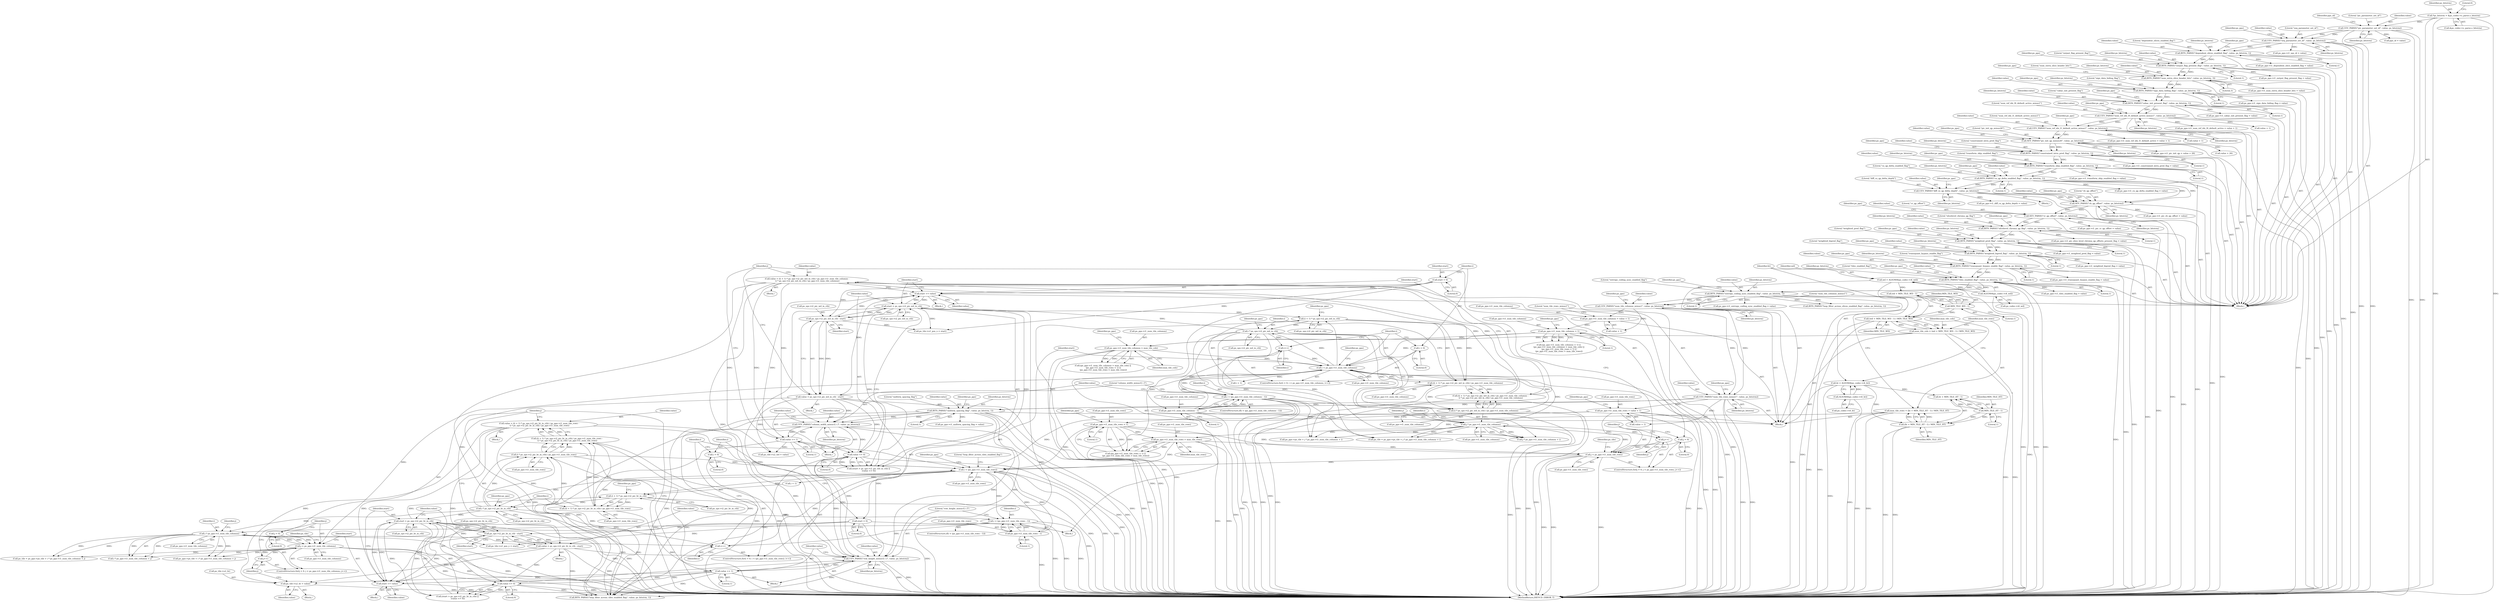 digraph "0_Android_25c0ffbe6a181b4a373c3c9b421ea449d457e6ed@pointer" {
"1000800" [label="(Call,ps_tile->u2_ht = value)"];
"1000747" [label="(Call,value = ((i + 1) * ps_sps->i2_pic_ht_in_ctb) / ps_pps->i1_num_tile_rows -\n (i * ps_sps->i2_pic_ht_in_ctb) / ps_pps->i1_num_tile_rows)"];
"1000749" [label="(Call,((i + 1) * ps_sps->i2_pic_ht_in_ctb) / ps_pps->i1_num_tile_rows -\n (i * ps_sps->i2_pic_ht_in_ctb) / ps_pps->i1_num_tile_rows)"];
"1000750" [label="(Call,((i + 1) * ps_sps->i2_pic_ht_in_ctb) / ps_pps->i1_num_tile_rows)"];
"1000751" [label="(Call,(i + 1) * ps_sps->i2_pic_ht_in_ctb)"];
"1000705" [label="(Call,i < (ps_pps->i1_num_tile_rows))"];
"1000710" [label="(Call,i++)"];
"1000789" [label="(Call,i * ps_pps->i1_num_tile_columns)"];
"1000762" [label="(Call,i * ps_sps->i2_pic_ht_in_ctb)"];
"1000721" [label="(Call,i < (ps_pps->i1_num_tile_rows - 1))"];
"1000723" [label="(Call,ps_pps->i1_num_tile_rows - 1)"];
"1000774" [label="(Call,j < ps_pps->i1_num_tile_columns)"];
"1000779" [label="(Call,j++)"];
"1000771" [label="(Call,j = 0)"];
"1000583" [label="(Call,i < ps_pps->i1_num_tile_columns)"];
"1000588" [label="(Call,i++)"];
"1000640" [label="(Call,i * ps_sps->i2_pic_wd_in_ctb)"];
"1000629" [label="(Call,(i + 1) * ps_sps->i2_pic_wd_in_ctb)"];
"1000688" [label="(Call,start > ps_sps->i2_pic_wd_in_ctb)"];
"1000683" [label="(Call,start += value)"];
"1000625" [label="(Call,value = ((i + 1) * ps_sps->i2_pic_wd_in_ctb) / ps_pps->i1_num_tile_columns -\n (i * ps_sps->i2_pic_wd_in_ctb) / ps_pps->i1_num_tile_columns)"];
"1000627" [label="(Call,((i + 1) * ps_sps->i2_pic_wd_in_ctb) / ps_pps->i1_num_tile_columns -\n (i * ps_sps->i2_pic_wd_in_ctb) / ps_pps->i1_num_tile_columns)"];
"1000628" [label="(Call,((i + 1) * ps_sps->i2_pic_wd_in_ctb) / ps_pps->i1_num_tile_columns)"];
"1000639" [label="(Call,(i * ps_sps->i2_pic_wd_in_ctb) / ps_pps->i1_num_tile_columns)"];
"1000616" [label="(Call,value = ps_sps->i2_pic_wd_in_ctb - start)"];
"1000618" [label="(Call,ps_sps->i2_pic_wd_in_ctb - start)"];
"1000576" [label="(Call,start = 0)"];
"1000611" [label="(Call,value += 1)"];
"1000607" [label="(Call,UEV_PARSE(\"column_width_minus1[ i ]\", value, ps_bitstrm))"];
"1000693" [label="(Call,value <= 0)"];
"1000562" [label="(Call,BITS_PARSE(\"uniform_spacing_flag\", value, ps_bitstrm, 1))"];
"1000525" [label="(Call,UEV_PARSE(\"num_tile_rows_minus1\", value, ps_bitstrm))"];
"1000514" [label="(Call,UEV_PARSE(\"num_tile_columns_minus1\", value, ps_bitstrm))"];
"1000460" [label="(Call,BITS_PARSE(\"entropy_coding_sync_enabled_flag\", value, ps_bitstrm, 1))"];
"1000425" [label="(Call,BITS_PARSE(\"tiles_enabled_flag\", value, ps_bitstrm, 1))"];
"1000415" [label="(Call,BITS_PARSE(\"transquant_bypass_enable_flag\", value, ps_bitstrm, 1))"];
"1000405" [label="(Call,BITS_PARSE(\"weighted_bipred_flag\", value, ps_bitstrm, 1))"];
"1000395" [label="(Call,BITS_PARSE(\"weighted_pred_flag\", value, ps_bitstrm, 1))"];
"1000385" [label="(Call,BITS_PARSE(\"slicelevel_chroma_qp_flag\", value, ps_bitstrm, 1))"];
"1000376" [label="(Call,SEV_PARSE(\"cr_qp_offset\", value, ps_bitstrm))"];
"1000367" [label="(Call,SEV_PARSE(\"cb_qp_offset\", value, ps_bitstrm))"];
"1000325" [label="(Call,BITS_PARSE(\"cu_qp_delta_enabled_flag\", value, ps_bitstrm, 1))"];
"1000315" [label="(Call,BITS_PARSE(\"transform_skip_enabled_flag\", value, ps_bitstrm, 1))"];
"1000305" [label="(Call,BITS_PARSE(\"constrained_intra_pred_flag\", value, ps_bitstrm, 1))"];
"1000294" [label="(Call,SEV_PARSE(\"pic_init_qp_minus26\", value, ps_bitstrm))"];
"1000283" [label="(Call,UEV_PARSE(\"num_ref_idx_l1_default_active_minus1\", value, ps_bitstrm))"];
"1000272" [label="(Call,UEV_PARSE(\"num_ref_idx_l0_default_active_minus1\", value, ps_bitstrm))"];
"1000262" [label="(Call,BITS_PARSE(\"cabac_init_present_flag\", value, ps_bitstrm, 1))"];
"1000252" [label="(Call,BITS_PARSE(\"sign_data_hiding_flag\", value, ps_bitstrm, 1))"];
"1000242" [label="(Call,BITS_PARSE(\"num_extra_slice_header_bits\", value, ps_bitstrm, 3))"];
"1000232" [label="(Call,BITS_PARSE(\"output_flag_present_flag\", value, ps_bitstrm, 1))"];
"1000222" [label="(Call,BITS_PARSE(\"dependent_slices_enabled_flag\", value, ps_bitstrm, 1))"];
"1000181" [label="(Call,UEV_PARSE(\"seq_parameter_set_id\", value, ps_bitstrm))"];
"1000139" [label="(Call,UEV_PARSE(\"pic_parameter_set_id\", value, ps_bitstrm))"];
"1000123" [label="(Call,*ps_bitstrm = &ps_codec->s_parse.s_bitstrm)"];
"1000340" [label="(Call,UEV_PARSE(\"diff_cu_qp_delta_depth\", value, ps_bitstrm))"];
"1000599" [label="(Call,i < (ps_pps->i1_num_tile_columns - 1))"];
"1000601" [label="(Call,ps_pps->i1_num_tile_columns - 1)"];
"1000580" [label="(Call,i = 0)"];
"1000544" [label="(Call,ps_pps->i1_num_tile_columns > max_tile_cols)"];
"1000538" [label="(Call,ps_pps->i1_num_tile_columns < 1)"];
"1000518" [label="(Call,ps_pps->i1_num_tile_columns = value + 1)"];
"1000495" [label="(Call,max_tile_cols = (wd + MIN_TILE_WD - 1) / MIN_TILE_WD)"];
"1000497" [label="(Call,(wd + MIN_TILE_WD - 1) / MIN_TILE_WD)"];
"1000481" [label="(Call,wd = ALIGN64(ps_codec->i4_wd))"];
"1000483" [label="(Call,ALIGN64(ps_codec->i4_wd))"];
"1000500" [label="(Call,MIN_TILE_WD - 1)"];
"1000667" [label="(Call,j * ps_pps->i1_num_tile_columns)"];
"1000652" [label="(Call,j < ps_pps->i1_num_tile_rows)"];
"1000649" [label="(Call,j = 0)"];
"1000657" [label="(Call,j++)"];
"1000555" [label="(Call,ps_pps->i1_num_tile_rows > max_tile_rows)"];
"1000550" [label="(Call,ps_pps->i1_num_tile_rows < 1)"];
"1000529" [label="(Call,ps_pps->i1_num_tile_rows = value + 1)"];
"1000505" [label="(Call,max_tile_rows = (ht + MIN_TILE_HT - 1) / MIN_TILE_HT)"];
"1000507" [label="(Call,(ht + MIN_TILE_HT - 1) / MIN_TILE_HT)"];
"1000488" [label="(Call,ht = ALIGN64(ps_codec->i4_ht))"];
"1000490" [label="(Call,ALIGN64(ps_codec->i4_ht))"];
"1000510" [label="(Call,MIN_TILE_HT - 1)"];
"1000702" [label="(Call,i = 0)"];
"1000761" [label="(Call,(i * ps_sps->i2_pic_ht_in_ctb) / ps_pps->i1_num_tile_rows)"];
"1000810" [label="(Call,start > ps_sps->i2_pic_ht_in_ctb)"];
"1000805" [label="(Call,start += value)"];
"1000733" [label="(Call,value += 1)"];
"1000729" [label="(Call,UEV_PARSE(\"row_height_minus1[ i ]\", value, ps_bitstrm))"];
"1000815" [label="(Call,value <= 0)"];
"1000738" [label="(Call,value = ps_sps->i2_pic_ht_in_ctb - start)"];
"1000740" [label="(Call,ps_sps->i2_pic_ht_in_ctb - start)"];
"1000698" [label="(Call,start = 0)"];
"1000249" [label="(Identifier,ps_pps)"];
"1000460" [label="(Call,BITS_PARSE(\"entropy_coding_sync_enabled_flag\", value, ps_bitstrm, 1))"];
"1000660" [label="(Call,ps_tile = ps_pps->ps_tile + j * ps_pps->i1_num_tile_columns + i)"];
"1000516" [label="(Identifier,value)"];
"1000598" [label="(ControlStructure,if(i < (ps_pps->i1_num_tile_columns - 1)))"];
"1000751" [label="(Call,(i + 1) * ps_sps->i2_pic_ht_in_ctb)"];
"1000666" [label="(Call,j * ps_pps->i1_num_tile_columns + i)"];
"1000265" [label="(Identifier,ps_bitstrm)"];
"1000498" [label="(Call,wd + MIN_TILE_WD - 1)"];
"1000295" [label="(Literal,\"pic_init_qp_minus26\")"];
"1000181" [label="(Call,UEV_PARSE(\"seq_parameter_set_id\", value, ps_bitstrm))"];
"1000801" [label="(Call,ps_tile->u2_ht)"];
"1000428" [label="(Identifier,ps_bitstrm)"];
"1000410" [label="(Call,ps_pps->i1_weighted_bipred_flag = value)"];
"1000343" [label="(Identifier,ps_bitstrm)"];
"1000512" [label="(Literal,1)"];
"1000254" [label="(Identifier,value)"];
"1000581" [label="(Identifier,i)"];
"1000741" [label="(Call,ps_sps->i2_pic_ht_in_ctb)"];
"1000139" [label="(Call,UEV_PARSE(\"pic_parameter_set_id\", value, ps_bitstrm))"];
"1000759" [label="(Identifier,ps_pps)"];
"1000540" [label="(Identifier,ps_pps)"];
"1000418" [label="(Identifier,ps_bitstrm)"];
"1000326" [label="(Literal,\"cu_qp_delta_enabled_flag\")"];
"1000563" [label="(Literal,\"uniform_spacing_flag\")"];
"1000278" [label="(Identifier,ps_pps)"];
"1000767" [label="(Call,ps_pps->i1_num_tile_rows)"];
"1000222" [label="(Call,BITS_PARSE(\"dependent_slices_enabled_flag\", value, ps_bitstrm, 1))"];
"1000315" [label="(Call,BITS_PARSE(\"transform_skip_enabled_flag\", value, ps_bitstrm, 1))"];
"1000780" [label="(Identifier,j)"];
"1000685" [label="(Identifier,value)"];
"1000415" [label="(Call,BITS_PARSE(\"transquant_bypass_enable_flag\", value, ps_bitstrm, 1))"];
"1000312" [label="(Identifier,ps_pps)"];
"1000537" [label="(Call,(ps_pps->i1_num_tile_columns < 1) ||\n (ps_pps->i1_num_tile_columns > max_tile_cols) ||\n (ps_pps->i1_num_tile_rows < 1) ||\n (ps_pps->i1_num_tile_rows > max_tile_rows))"];
"1000639" [label="(Call,(i * ps_sps->i2_pic_wd_in_ctb) / ps_pps->i1_num_tile_columns)"];
"1000252" [label="(Call,BITS_PARSE(\"sign_data_hiding_flag\", value, ps_bitstrm, 1))"];
"1000626" [label="(Identifier,value)"];
"1000711" [label="(Identifier,i)"];
"1000518" [label="(Call,ps_pps->i1_num_tile_columns = value + 1)"];
"1000377" [label="(Literal,\"cr_qp_offset\")"];
"1000262" [label="(Call,BITS_PARSE(\"cabac_init_present_flag\", value, ps_bitstrm, 1))"];
"1000768" [label="(Identifier,ps_pps)"];
"1000123" [label="(Call,*ps_bitstrm = &ps_codec->s_parse.s_bitstrm)"];
"1000489" [label="(Identifier,ht)"];
"1000548" [label="(Identifier,max_tile_cols)"];
"1000564" [label="(Identifier,value)"];
"1000185" [label="(Call,ps_pps->i1_sps_id = value)"];
"1000140" [label="(Literal,\"pic_parameter_set_id\")"];
"1000615" [label="(Block,)"];
"1000730" [label="(Literal,\"row_height_minus1[ i ]\")"];
"1000340" [label="(Call,UEV_PARSE(\"diff_cu_qp_delta_depth\", value, ps_bitstrm))"];
"1000543" [label="(Call,(ps_pps->i1_num_tile_columns > max_tile_cols) ||\n (ps_pps->i1_num_tile_rows < 1) ||\n (ps_pps->i1_num_tile_rows > max_tile_rows))"];
"1000342" [label="(Identifier,value)"];
"1000319" [label="(Literal,1)"];
"1000425" [label="(Call,BITS_PARSE(\"tiles_enabled_flag\", value, ps_bitstrm, 1))"];
"1000124" [label="(Identifier,ps_bitstrm)"];
"1000622" [label="(Identifier,start)"];
"1000522" [label="(Call,value + 1)"];
"1000618" [label="(Call,ps_sps->i2_pic_wd_in_ctb - start)"];
"1000642" [label="(Call,ps_sps->i2_pic_wd_in_ctb)"];
"1000544" [label="(Call,ps_pps->i1_num_tile_columns > max_tile_cols)"];
"1000267" [label="(Call,ps_pps->i1_cabac_init_present_flag = value)"];
"1000272" [label="(Call,UEV_PARSE(\"num_ref_idx_l0_default_active_minus1\", value, ps_bitstrm))"];
"1000141" [label="(Identifier,value)"];
"1000811" [label="(Identifier,start)"];
"1000513" [label="(Identifier,MIN_TILE_HT)"];
"1000369" [label="(Identifier,value)"];
"1000266" [label="(Literal,1)"];
"1000703" [label="(Identifier,i)"];
"1000749" [label="(Call,((i + 1) * ps_sps->i2_pic_ht_in_ctb) / ps_pps->i1_num_tile_rows -\n (i * ps_sps->i2_pic_ht_in_ctb) / ps_pps->i1_num_tile_rows)"];
"1000142" [label="(Identifier,ps_bitstrm)"];
"1000733" [label="(Call,value += 1)"];
"1000317" [label="(Identifier,value)"];
"1000721" [label="(Call,i < (ps_pps->i1_num_tile_rows - 1))"];
"1000794" [label="(Identifier,j)"];
"1000589" [label="(Identifier,i)"];
"1000705" [label="(Call,i < (ps_pps->i1_num_tile_rows))"];
"1000610" [label="(Identifier,ps_bitstrm)"];
"1000243" [label="(Literal,\"num_extra_slice_header_bits\")"];
"1000325" [label="(Call,BITS_PARSE(\"cu_qp_delta_enabled_flag\", value, ps_bitstrm, 1))"];
"1000627" [label="(Call,((i + 1) * ps_sps->i2_pic_wd_in_ctb) / ps_pps->i1_num_tile_columns -\n (i * ps_sps->i2_pic_wd_in_ctb) / ps_pps->i1_num_tile_columns)"];
"1000125" [label="(Call,&ps_codec->s_parse.s_bitstrm)"];
"1000619" [label="(Call,ps_sps->i2_pic_wd_in_ctb)"];
"1000645" [label="(Call,ps_pps->i1_num_tile_columns)"];
"1000396" [label="(Literal,\"weighted_pred_flag\")"];
"1000600" [label="(Identifier,i)"];
"1000653" [label="(Identifier,j)"];
"1000259" [label="(Identifier,ps_pps)"];
"1000390" [label="(Call,ps_pps->i1_pic_slice_level_chroma_qp_offsets_present_flag = value)"];
"1000307" [label="(Identifier,value)"];
"1000774" [label="(Call,j < ps_pps->i1_num_tile_columns)"];
"1000426" [label="(Literal,\"tiles_enabled_flag\")"];
"1000732" [label="(Identifier,ps_bitstrm)"];
"1000430" [label="(Call,ps_pps->i1_tiles_enabled_flag = value)"];
"1000678" [label="(Call,ps_tile->u2_wd = value)"];
"1000310" [label="(Call,ps_pps->i1_constrained_intra_pred_flag = value)"];
"1000810" [label="(Call,start > ps_sps->i2_pic_ht_in_ctb)"];
"1000582" [label="(Literal,0)"];
"1000784" [label="(Call,ps_pps->ps_tile + i * ps_pps->i1_num_tile_columns + j)"];
"1000539" [label="(Call,ps_pps->i1_num_tile_columns)"];
"1000752" [label="(Call,i + 1)"];
"1000577" [label="(Identifier,start)"];
"1000287" [label="(Call,ps_pps->i1_num_ref_idx_l1_default_active = value + 1)"];
"1000727" [label="(Literal,1)"];
"1000746" [label="(Block,)"];
"1000673" [label="(Call,ps_tile->u1_pos_x = start)"];
"1000416" [label="(Literal,\"transquant_bypass_enable_flag\")"];
"1000599" [label="(Call,i < (ps_pps->i1_num_tile_columns - 1))"];
"1000346" [label="(Identifier,ps_pps)"];
"1000702" [label="(Call,i = 0)"];
"1000255" [label="(Identifier,ps_bitstrm)"];
"1000782" [label="(Call,ps_tile = ps_pps->ps_tile + i * ps_pps->i1_num_tile_columns + j)"];
"1000276" [label="(Call,ps_pps->i1_num_ref_idx_l0_default_active = value + 1)"];
"1000488" [label="(Call,ht = ALIGN64(ps_codec->i4_ht))"];
"1000734" [label="(Identifier,value)"];
"1000739" [label="(Identifier,value)"];
"1000654" [label="(Call,ps_pps->i1_num_tile_rows)"];
"1000789" [label="(Call,i * ps_pps->i1_num_tile_columns)"];
"1000609" [label="(Identifier,value)"];
"1000554" [label="(Literal,1)"];
"1000508" [label="(Call,ht + MIN_TILE_HT - 1)"];
"1000804" [label="(Identifier,value)"];
"1000559" [label="(Identifier,max_tile_rows)"];
"1000579" [label="(ControlStructure,for(i = 0; i < ps_pps->i1_num_tile_columns; i++))"];
"1000296" [label="(Identifier,value)"];
"1000245" [label="(Identifier,ps_bitstrm)"];
"1000750" [label="(Call,((i + 1) * ps_sps->i2_pic_ht_in_ctb) / ps_pps->i1_num_tile_rows)"];
"1000273" [label="(Literal,\"num_ref_idx_l0_default_active_minus1\")"];
"1000580" [label="(Call,i = 0)"];
"1000528" [label="(Identifier,ps_bitstrm)"];
"1000557" [label="(Identifier,ps_pps)"];
"1000795" [label="(Call,ps_tile->u1_pos_y = start)"];
"1000402" [label="(Identifier,ps_pps)"];
"1000720" [label="(ControlStructure,if(i < (ps_pps->i1_num_tile_rows - 1)))"];
"1000461" [label="(Literal,\"entropy_coding_sync_enabled_flag\")"];
"1000584" [label="(Identifier,i)"];
"1000429" [label="(Literal,1)"];
"1000484" [label="(Call,ps_codec->i4_wd)"];
"1000302" [label="(Call,value + 26)"];
"1000758" [label="(Call,ps_pps->i1_num_tile_rows)"];
"1000232" [label="(Call,BITS_PARSE(\"output_flag_present_flag\", value, ps_bitstrm, 1))"];
"1000805" [label="(Call,start += value)"];
"1000608" [label="(Literal,\"column_width_minus1[ i ]\")"];
"1000684" [label="(Identifier,start)"];
"1000763" [label="(Identifier,i)"];
"1000247" [label="(Call,ps_pps->i1_num_extra_slice_header_bits = value)"];
"1000601" [label="(Call,ps_pps->i1_num_tile_columns - 1)"];
"1000572" [label="(Block,)"];
"1000737" [label="(Block,)"];
"1000497" [label="(Call,(wd + MIN_TILE_WD - 1) / MIN_TILE_WD)"];
"1000520" [label="(Identifier,ps_pps)"];
"1000606" [label="(Block,)"];
"1000552" [label="(Identifier,ps_pps)"];
"1000707" [label="(Call,ps_pps->i1_num_tile_rows)"];
"1000397" [label="(Identifier,value)"];
"1000496" [label="(Identifier,max_tile_cols)"];
"1000695" [label="(Literal,0)"];
"1000239" [label="(Identifier,ps_pps)"];
"1000264" [label="(Identifier,value)"];
"1000300" [label="(Identifier,ps_pps)"];
"1000722" [label="(Identifier,i)"];
"1000783" [label="(Identifier,ps_tile)"];
"1000224" [label="(Identifier,value)"];
"1000329" [label="(Literal,1)"];
"1000233" [label="(Literal,\"output_flag_present_flag\")"];
"1000728" [label="(Block,)"];
"1000467" [label="(Identifier,ps_pps)"];
"1000385" [label="(Call,BITS_PARSE(\"slicelevel_chroma_qp_flag\", value, ps_bitstrm, 1))"];
"1000649" [label="(Call,j = 0)"];
"1000227" [label="(Call,ps_pps->i1_dependent_slice_enabled_flag = value)"];
"1000717" [label="(Identifier,ps_pps)"];
"1000328" [label="(Identifier,ps_bitstrm)"];
"1000613" [label="(Literal,1)"];
"1000501" [label="(Identifier,MIN_TILE_WD)"];
"1000807" [label="(Identifier,value)"];
"1000607" [label="(Call,UEV_PARSE(\"column_width_minus1[ i ]\", value, ps_bitstrm))"];
"1000545" [label="(Call,ps_pps->i1_num_tile_columns)"];
"1000583" [label="(Call,i < ps_pps->i1_num_tile_columns)"];
"1000791" [label="(Call,ps_pps->i1_num_tile_columns)"];
"1000578" [label="(Literal,0)"];
"1000409" [label="(Literal,1)"];
"1000556" [label="(Call,ps_pps->i1_num_tile_rows)"];
"1000370" [label="(Identifier,ps_bitstrm)"];
"1000309" [label="(Literal,1)"];
"1000652" [label="(Call,j < ps_pps->i1_num_tile_rows)"];
"1000242" [label="(Call,BITS_PARSE(\"num_extra_slice_header_bits\", value, ps_bitstrm, 3))"];
"1000386" [label="(Literal,\"slicelevel_chroma_qp_flag\")"];
"1000706" [label="(Identifier,i)"];
"1000332" [label="(Identifier,ps_pps)"];
"1000417" [label="(Identifier,value)"];
"1000617" [label="(Identifier,value)"];
"1000285" [label="(Identifier,value)"];
"1000419" [label="(Literal,1)"];
"1000422" [label="(Identifier,ps_pps)"];
"1000382" [label="(Identifier,ps_pps)"];
"1000668" [label="(Identifier,j)"];
"1000318" [label="(Identifier,ps_bitstrm)"];
"1000662" [label="(Call,ps_pps->ps_tile + j * ps_pps->i1_num_tile_columns + i)"];
"1000821" [label="(Literal,\"loop_filter_across_tiles_enabled_flag\")"];
"1000373" [label="(Identifier,ps_pps)"];
"1000879" [label="(Call,BITS_PARSE(\"loop_filter_across_slices_enabled_flag\", value, ps_bitstrm, 1))"];
"1000263" [label="(Literal,\"cabac_init_present_flag\")"];
"1000694" [label="(Identifier,value)"];
"1000341" [label="(Literal,\"diff_cu_qp_delta_depth\")"];
"1000820" [label="(Call,BITS_PARSE(\"loop_filter_across_tiles_enabled_flag\", value, ps_bitstrm, 1))"];
"1000800" [label="(Call,ps_tile->u2_ht = value)"];
"1000133" [label="(Literal,0)"];
"1000602" [label="(Call,ps_pps->i1_num_tile_columns)"];
"1000483" [label="(Call,ALIGN64(ps_codec->i4_wd))"];
"1000505" [label="(Call,max_tile_rows = (ht + MIN_TILE_HT - 1) / MIN_TILE_HT)"];
"1000806" [label="(Identifier,start)"];
"1000503" [label="(Identifier,MIN_TILE_WD)"];
"1000322" [label="(Identifier,ps_pps)"];
"1000462" [label="(Identifier,value)"];
"1000773" [label="(Literal,0)"];
"1000526" [label="(Literal,\"num_tile_rows_minus1\")"];
"1000624" [label="(Block,)"];
"1000284" [label="(Literal,\"num_ref_idx_l1_default_active_minus1\")"];
"1000761" [label="(Call,(i * ps_sps->i2_pic_ht_in_ctb) / ps_pps->i1_num_tile_rows)"];
"1000269" [label="(Identifier,ps_pps)"];
"1000525" [label="(Call,UEV_PARSE(\"num_tile_rows_minus1\", value, ps_bitstrm))"];
"1000506" [label="(Identifier,max_tile_rows)"];
"1000775" [label="(Identifier,j)"];
"1000297" [label="(Identifier,ps_bitstrm)"];
"1000502" [label="(Literal,1)"];
"1000629" [label="(Call,(i + 1) * ps_sps->i2_pic_wd_in_ctb)"];
"1001047" [label="(MethodReturn,IHEVCD_ERROR_T)"];
"1000776" [label="(Call,ps_pps->i1_num_tile_columns)"];
"1000223" [label="(Literal,\"dependent_slices_enabled_flag\")"];
"1000809" [label="(Call,(start > ps_sps->i2_pic_ht_in_ctb) ||\n (value <= 0))"];
"1000291" [label="(Call,value + 1)"];
"1000724" [label="(Call,ps_pps->i1_num_tile_rows)"];
"1000371" [label="(Call,ps_pps->i1_pic_cb_qp_offset = value)"];
"1000316" [label="(Literal,\"transform_skip_enabled_flag\")"];
"1000187" [label="(Identifier,ps_pps)"];
"1000490" [label="(Call,ALIGN64(ps_codec->i4_ht))"];
"1000562" [label="(Call,BITS_PARSE(\"uniform_spacing_flag\", value, ps_bitstrm, 1))"];
"1000566" [label="(Literal,1)"];
"1000344" [label="(Call,ps_pps->i1_diff_cu_qp_delta_depth = value)"];
"1000514" [label="(Call,UEV_PARSE(\"num_tile_columns_minus1\", value, ps_bitstrm))"];
"1000555" [label="(Call,ps_pps->i1_num_tile_rows > max_tile_rows)"];
"1000235" [label="(Identifier,ps_bitstrm)"];
"1000542" [label="(Literal,1)"];
"1000236" [label="(Literal,1)"];
"1000400" [label="(Call,ps_pps->i1_weighted_pred_flag = value)"];
"1000641" [label="(Identifier,i)"];
"1000817" [label="(Literal,0)"];
"1000672" [label="(Identifier,i)"];
"1000531" [label="(Identifier,ps_pps)"];
"1000144" [label="(Identifier,pps_id)"];
"1000637" [label="(Identifier,ps_pps)"];
"1000507" [label="(Call,(ht + MIN_TILE_HT - 1) / MIN_TILE_HT)"];
"1000184" [label="(Identifier,ps_bitstrm)"];
"1000738" [label="(Call,value = ps_sps->i2_pic_ht_in_ctb - start)"];
"1000770" [label="(ControlStructure,for(j = 0; j < ps_pps->i1_num_tile_columns; j++))"];
"1000463" [label="(Identifier,ps_bitstrm)"];
"1000432" [label="(Identifier,ps_pps)"];
"1000710" [label="(Call,i++)"];
"1000616" [label="(Call,value = ps_sps->i2_pic_wd_in_ctb - start)"];
"1000585" [label="(Call,ps_pps->i1_num_tile_columns)"];
"1000274" [label="(Identifier,value)"];
"1000298" [label="(Call,ps_pps->i1_pic_init_qp = value + 26)"];
"1000605" [label="(Literal,1)"];
"1000630" [label="(Call,i + 1)"];
"1000744" [label="(Identifier,start)"];
"1000755" [label="(Call,ps_sps->i2_pic_ht_in_ctb)"];
"1000729" [label="(Call,UEV_PARSE(\"row_height_minus1[ i ]\", value, ps_bitstrm))"];
"1000687" [label="(Call,(start > ps_sps->i2_pic_wd_in_ctb) ||\n (value <= 0))"];
"1000495" [label="(Call,max_tile_cols = (wd + MIN_TILE_WD - 1) / MIN_TILE_WD)"];
"1000698" [label="(Call,start = 0)"];
"1000690" [label="(Call,ps_sps->i2_pic_wd_in_ctb)"];
"1000510" [label="(Call,MIN_TILE_HT - 1)"];
"1000515" [label="(Literal,\"num_tile_columns_minus1\")"];
"1000244" [label="(Identifier,value)"];
"1000771" [label="(Call,j = 0)"];
"1000667" [label="(Call,j * ps_pps->i1_num_tile_columns)"];
"1000320" [label="(Call,ps_pps->i1_transform_skip_enabled_flag = value)"];
"1000781" [label="(Block,)"];
"1000529" [label="(Call,ps_pps->i1_num_tile_rows = value + 1)"];
"1000289" [label="(Identifier,ps_pps)"];
"1000405" [label="(Call,BITS_PARSE(\"weighted_bipred_flag\", value, ps_bitstrm, 1))"];
"1000815" [label="(Call,value <= 0)"];
"1000367" [label="(Call,SEV_PARSE(\"cb_qp_offset\", value, ps_bitstrm))"];
"1000464" [label="(Literal,1)"];
"1000392" [label="(Identifier,ps_pps)"];
"1000379" [label="(Identifier,ps_bitstrm)"];
"1000576" [label="(Call,start = 0)"];
"1000339" [label="(Block,)"];
"1000567" [label="(Call,ps_pps->i1_uniform_spacing_flag = value)"];
"1000376" [label="(Call,SEV_PARSE(\"cr_qp_offset\", value, ps_bitstrm))"];
"1000689" [label="(Identifier,start)"];
"1000183" [label="(Identifier,value)"];
"1000640" [label="(Call,i * ps_sps->i2_pic_wd_in_ctb)"];
"1000569" [label="(Identifier,ps_pps)"];
"1000330" [label="(Call,ps_pps->i1_cu_qp_delta_enabled_flag = value)"];
"1000234" [label="(Identifier,value)"];
"1000764" [label="(Call,ps_sps->i2_pic_ht_in_ctb)"];
"1000595" [label="(Identifier,ps_pps)"];
"1000712" [label="(Block,)"];
"1000294" [label="(Call,SEV_PARSE(\"pic_init_qp_minus26\", value, ps_bitstrm))"];
"1000420" [label="(Call,ps_pps->i1_transquant_bypass_enable_flag = value)"];
"1000816" [label="(Identifier,value)"];
"1000657" [label="(Call,j++)"];
"1000225" [label="(Identifier,ps_bitstrm)"];
"1000517" [label="(Identifier,ps_bitstrm)"];
"1000465" [label="(Call,ps_pps->i1_entropy_coding_sync_enabled_flag = value)"];
"1000651" [label="(Literal,0)"];
"1000500" [label="(Call,MIN_TILE_WD - 1)"];
"1000661" [label="(Identifier,ps_tile)"];
"1000790" [label="(Identifier,i)"];
"1000628" [label="(Call,((i + 1) * ps_sps->i2_pic_wd_in_ctb) / ps_pps->i1_num_tile_columns)"];
"1000704" [label="(Literal,0)"];
"1000546" [label="(Identifier,ps_pps)"];
"1000701" [label="(ControlStructure,for(i = 0; i < (ps_pps->i1_num_tile_rows); i++))"];
"1000407" [label="(Identifier,value)"];
"1000551" [label="(Call,ps_pps->i1_num_tile_rows)"];
"1000256" [label="(Literal,1)"];
"1000283" [label="(Call,UEV_PARSE(\"num_ref_idx_l1_default_active_minus1\", value, ps_bitstrm))"];
"1000491" [label="(Call,ps_codec->i4_ht)"];
"1000286" [label="(Identifier,ps_bitstrm)"];
"1000565" [label="(Identifier,ps_bitstrm)"];
"1000398" [label="(Identifier,ps_bitstrm)"];
"1000683" [label="(Call,start += value)"];
"1000612" [label="(Identifier,value)"];
"1000633" [label="(Call,ps_sps->i2_pic_wd_in_ctb)"];
"1000237" [label="(Call,ps_pps->i1_output_flag_present_flag = value)"];
"1000693" [label="(Call,value <= 0)"];
"1000658" [label="(Identifier,j)"];
"1000305" [label="(Call,BITS_PARSE(\"constrained_intra_pred_flag\", value, ps_bitstrm, 1))"];
"1000646" [label="(Identifier,ps_pps)"];
"1000226" [label="(Literal,1)"];
"1000388" [label="(Identifier,ps_bitstrm)"];
"1000253" [label="(Literal,\"sign_data_hiding_flag\")"];
"1000527" [label="(Identifier,value)"];
"1000229" [label="(Identifier,ps_pps)"];
"1000533" [label="(Call,value + 1)"];
"1000387" [label="(Identifier,value)"];
"1000700" [label="(Literal,0)"];
"1000368" [label="(Literal,\"cb_qp_offset\")"];
"1000182" [label="(Literal,\"seq_parameter_set_id\")"];
"1000427" [label="(Identifier,value)"];
"1000590" [label="(Block,)"];
"1000731" [label="(Identifier,value)"];
"1000530" [label="(Call,ps_pps->i1_num_tile_rows)"];
"1000723" [label="(Call,ps_pps->i1_num_tile_rows - 1)"];
"1000327" [label="(Identifier,value)"];
"1000650" [label="(Identifier,j)"];
"1000588" [label="(Call,i++)"];
"1000257" [label="(Call,ps_pps->i1_sign_data_hiding_flag = value)"];
"1000549" [label="(Call,(ps_pps->i1_num_tile_rows < 1) ||\n (ps_pps->i1_num_tile_rows > max_tile_rows))"];
"1000408" [label="(Identifier,ps_bitstrm)"];
"1000735" [label="(Literal,1)"];
"1000143" [label="(Call,pps_id = value)"];
"1000399" [label="(Literal,1)"];
"1000669" [label="(Call,ps_pps->i1_num_tile_columns)"];
"1000111" [label="(Block,)"];
"1000395" [label="(Call,BITS_PARSE(\"weighted_pred_flag\", value, ps_bitstrm, 1))"];
"1000406" [label="(Literal,\"weighted_bipred_flag\")"];
"1000772" [label="(Identifier,j)"];
"1000511" [label="(Identifier,MIN_TILE_HT)"];
"1000740" [label="(Call,ps_sps->i2_pic_ht_in_ctb - start)"];
"1000481" [label="(Call,wd = ALIGN64(ps_codec->i4_wd))"];
"1000308" [label="(Identifier,ps_bitstrm)"];
"1000519" [label="(Call,ps_pps->i1_num_tile_columns)"];
"1000538" [label="(Call,ps_pps->i1_num_tile_columns < 1)"];
"1000246" [label="(Literal,3)"];
"1000280" [label="(Call,value + 1)"];
"1000636" [label="(Call,ps_pps->i1_num_tile_columns)"];
"1000482" [label="(Identifier,wd)"];
"1000479" [label="(Block,)"];
"1000699" [label="(Identifier,start)"];
"1000389" [label="(Literal,1)"];
"1000762" [label="(Call,i * ps_sps->i2_pic_ht_in_ctb)"];
"1000812" [label="(Call,ps_sps->i2_pic_ht_in_ctb)"];
"1000747" [label="(Call,value = ((i + 1) * ps_sps->i2_pic_ht_in_ctb) / ps_pps->i1_num_tile_rows -\n (i * ps_sps->i2_pic_ht_in_ctb) / ps_pps->i1_num_tile_rows)"];
"1000380" [label="(Call,ps_pps->i1_pic_cr_qp_offset = value)"];
"1000550" [label="(Call,ps_pps->i1_num_tile_rows < 1)"];
"1000306" [label="(Literal,\"constrained_intra_pred_flag\")"];
"1000611" [label="(Call,value += 1)"];
"1000625" [label="(Call,value = ((i + 1) * ps_sps->i2_pic_wd_in_ctb) / ps_pps->i1_num_tile_columns -\n (i * ps_sps->i2_pic_wd_in_ctb) / ps_pps->i1_num_tile_columns)"];
"1000275" [label="(Identifier,ps_bitstrm)"];
"1000378" [label="(Identifier,value)"];
"1000748" [label="(Identifier,value)"];
"1000688" [label="(Call,start > ps_sps->i2_pic_wd_in_ctb)"];
"1000788" [label="(Call,i * ps_pps->i1_num_tile_columns + j)"];
"1000648" [label="(ControlStructure,for(j = 0; j < ps_pps->i1_num_tile_rows; j++))"];
"1000779" [label="(Call,j++)"];
"1000412" [label="(Identifier,ps_pps)"];
"1000800" -> "1000781"  [label="AST: "];
"1000800" -> "1000804"  [label="CFG: "];
"1000801" -> "1000800"  [label="AST: "];
"1000804" -> "1000800"  [label="AST: "];
"1000780" -> "1000800"  [label="CFG: "];
"1000800" -> "1001047"  [label="DDG: "];
"1000747" -> "1000800"  [label="DDG: "];
"1000733" -> "1000800"  [label="DDG: "];
"1000738" -> "1000800"  [label="DDG: "];
"1000747" -> "1000746"  [label="AST: "];
"1000747" -> "1000749"  [label="CFG: "];
"1000748" -> "1000747"  [label="AST: "];
"1000749" -> "1000747"  [label="AST: "];
"1000772" -> "1000747"  [label="CFG: "];
"1000747" -> "1001047"  [label="DDG: "];
"1000747" -> "1000729"  [label="DDG: "];
"1000749" -> "1000747"  [label="DDG: "];
"1000749" -> "1000747"  [label="DDG: "];
"1000747" -> "1000805"  [label="DDG: "];
"1000747" -> "1000815"  [label="DDG: "];
"1000747" -> "1000820"  [label="DDG: "];
"1000749" -> "1000761"  [label="CFG: "];
"1000750" -> "1000749"  [label="AST: "];
"1000761" -> "1000749"  [label="AST: "];
"1000749" -> "1001047"  [label="DDG: "];
"1000749" -> "1001047"  [label="DDG: "];
"1000750" -> "1000749"  [label="DDG: "];
"1000750" -> "1000749"  [label="DDG: "];
"1000761" -> "1000749"  [label="DDG: "];
"1000761" -> "1000749"  [label="DDG: "];
"1000750" -> "1000758"  [label="CFG: "];
"1000751" -> "1000750"  [label="AST: "];
"1000758" -> "1000750"  [label="AST: "];
"1000763" -> "1000750"  [label="CFG: "];
"1000750" -> "1001047"  [label="DDG: "];
"1000751" -> "1000750"  [label="DDG: "];
"1000751" -> "1000750"  [label="DDG: "];
"1000705" -> "1000750"  [label="DDG: "];
"1000750" -> "1000761"  [label="DDG: "];
"1000751" -> "1000755"  [label="CFG: "];
"1000752" -> "1000751"  [label="AST: "];
"1000755" -> "1000751"  [label="AST: "];
"1000759" -> "1000751"  [label="CFG: "];
"1000751" -> "1001047"  [label="DDG: "];
"1000705" -> "1000751"  [label="DDG: "];
"1000810" -> "1000751"  [label="DDG: "];
"1000751" -> "1000762"  [label="DDG: "];
"1000705" -> "1000701"  [label="AST: "];
"1000705" -> "1000707"  [label="CFG: "];
"1000706" -> "1000705"  [label="AST: "];
"1000707" -> "1000705"  [label="AST: "];
"1000717" -> "1000705"  [label="CFG: "];
"1000821" -> "1000705"  [label="CFG: "];
"1000705" -> "1001047"  [label="DDG: "];
"1000705" -> "1001047"  [label="DDG: "];
"1000705" -> "1001047"  [label="DDG: "];
"1000710" -> "1000705"  [label="DDG: "];
"1000702" -> "1000705"  [label="DDG: "];
"1000723" -> "1000705"  [label="DDG: "];
"1000761" -> "1000705"  [label="DDG: "];
"1000555" -> "1000705"  [label="DDG: "];
"1000529" -> "1000705"  [label="DDG: "];
"1000550" -> "1000705"  [label="DDG: "];
"1000652" -> "1000705"  [label="DDG: "];
"1000705" -> "1000721"  [label="DDG: "];
"1000705" -> "1000723"  [label="DDG: "];
"1000705" -> "1000752"  [label="DDG: "];
"1000705" -> "1000762"  [label="DDG: "];
"1000710" -> "1000701"  [label="AST: "];
"1000710" -> "1000711"  [label="CFG: "];
"1000711" -> "1000710"  [label="AST: "];
"1000706" -> "1000710"  [label="CFG: "];
"1000789" -> "1000710"  [label="DDG: "];
"1000762" -> "1000710"  [label="DDG: "];
"1000721" -> "1000710"  [label="DDG: "];
"1000789" -> "1000788"  [label="AST: "];
"1000789" -> "1000791"  [label="CFG: "];
"1000790" -> "1000789"  [label="AST: "];
"1000791" -> "1000789"  [label="AST: "];
"1000794" -> "1000789"  [label="CFG: "];
"1000789" -> "1001047"  [label="DDG: "];
"1000789" -> "1000774"  [label="DDG: "];
"1000789" -> "1000782"  [label="DDG: "];
"1000789" -> "1000782"  [label="DDG: "];
"1000789" -> "1000784"  [label="DDG: "];
"1000789" -> "1000784"  [label="DDG: "];
"1000789" -> "1000788"  [label="DDG: "];
"1000789" -> "1000788"  [label="DDG: "];
"1000762" -> "1000789"  [label="DDG: "];
"1000721" -> "1000789"  [label="DDG: "];
"1000774" -> "1000789"  [label="DDG: "];
"1000762" -> "1000761"  [label="AST: "];
"1000762" -> "1000764"  [label="CFG: "];
"1000763" -> "1000762"  [label="AST: "];
"1000764" -> "1000762"  [label="AST: "];
"1000768" -> "1000762"  [label="CFG: "];
"1000762" -> "1001047"  [label="DDG: "];
"1000762" -> "1000761"  [label="DDG: "];
"1000762" -> "1000761"  [label="DDG: "];
"1000762" -> "1000810"  [label="DDG: "];
"1000721" -> "1000720"  [label="AST: "];
"1000721" -> "1000723"  [label="CFG: "];
"1000722" -> "1000721"  [label="AST: "];
"1000723" -> "1000721"  [label="AST: "];
"1000730" -> "1000721"  [label="CFG: "];
"1000739" -> "1000721"  [label="CFG: "];
"1000721" -> "1001047"  [label="DDG: "];
"1000721" -> "1001047"  [label="DDG: "];
"1000721" -> "1001047"  [label="DDG: "];
"1000723" -> "1000721"  [label="DDG: "];
"1000723" -> "1000721"  [label="DDG: "];
"1000723" -> "1000727"  [label="CFG: "];
"1000724" -> "1000723"  [label="AST: "];
"1000727" -> "1000723"  [label="AST: "];
"1000723" -> "1001047"  [label="DDG: "];
"1000774" -> "1000770"  [label="AST: "];
"1000774" -> "1000776"  [label="CFG: "];
"1000775" -> "1000774"  [label="AST: "];
"1000776" -> "1000774"  [label="AST: "];
"1000783" -> "1000774"  [label="CFG: "];
"1000806" -> "1000774"  [label="CFG: "];
"1000774" -> "1001047"  [label="DDG: "];
"1000774" -> "1001047"  [label="DDG: "];
"1000774" -> "1001047"  [label="DDG: "];
"1000779" -> "1000774"  [label="DDG: "];
"1000771" -> "1000774"  [label="DDG: "];
"1000583" -> "1000774"  [label="DDG: "];
"1000774" -> "1000779"  [label="DDG: "];
"1000774" -> "1000782"  [label="DDG: "];
"1000774" -> "1000784"  [label="DDG: "];
"1000774" -> "1000788"  [label="DDG: "];
"1000779" -> "1000770"  [label="AST: "];
"1000779" -> "1000780"  [label="CFG: "];
"1000780" -> "1000779"  [label="AST: "];
"1000775" -> "1000779"  [label="CFG: "];
"1000771" -> "1000770"  [label="AST: "];
"1000771" -> "1000773"  [label="CFG: "];
"1000772" -> "1000771"  [label="AST: "];
"1000773" -> "1000771"  [label="AST: "];
"1000775" -> "1000771"  [label="CFG: "];
"1000583" -> "1000579"  [label="AST: "];
"1000583" -> "1000585"  [label="CFG: "];
"1000584" -> "1000583"  [label="AST: "];
"1000585" -> "1000583"  [label="AST: "];
"1000595" -> "1000583"  [label="CFG: "];
"1000699" -> "1000583"  [label="CFG: "];
"1000583" -> "1001047"  [label="DDG: "];
"1000583" -> "1001047"  [label="DDG: "];
"1000588" -> "1000583"  [label="DDG: "];
"1000580" -> "1000583"  [label="DDG: "];
"1000601" -> "1000583"  [label="DDG: "];
"1000544" -> "1000583"  [label="DDG: "];
"1000538" -> "1000583"  [label="DDG: "];
"1000639" -> "1000583"  [label="DDG: "];
"1000667" -> "1000583"  [label="DDG: "];
"1000583" -> "1000599"  [label="DDG: "];
"1000583" -> "1000601"  [label="DDG: "];
"1000583" -> "1000629"  [label="DDG: "];
"1000583" -> "1000630"  [label="DDG: "];
"1000583" -> "1000628"  [label="DDG: "];
"1000583" -> "1000640"  [label="DDG: "];
"1000588" -> "1000579"  [label="AST: "];
"1000588" -> "1000589"  [label="CFG: "];
"1000589" -> "1000588"  [label="AST: "];
"1000584" -> "1000588"  [label="CFG: "];
"1000640" -> "1000588"  [label="DDG: "];
"1000599" -> "1000588"  [label="DDG: "];
"1000640" -> "1000639"  [label="AST: "];
"1000640" -> "1000642"  [label="CFG: "];
"1000641" -> "1000640"  [label="AST: "];
"1000642" -> "1000640"  [label="AST: "];
"1000646" -> "1000640"  [label="CFG: "];
"1000640" -> "1001047"  [label="DDG: "];
"1000640" -> "1000639"  [label="DDG: "];
"1000640" -> "1000639"  [label="DDG: "];
"1000629" -> "1000640"  [label="DDG: "];
"1000640" -> "1000660"  [label="DDG: "];
"1000640" -> "1000662"  [label="DDG: "];
"1000640" -> "1000666"  [label="DDG: "];
"1000640" -> "1000688"  [label="DDG: "];
"1000629" -> "1000628"  [label="AST: "];
"1000629" -> "1000633"  [label="CFG: "];
"1000630" -> "1000629"  [label="AST: "];
"1000633" -> "1000629"  [label="AST: "];
"1000637" -> "1000629"  [label="CFG: "];
"1000629" -> "1001047"  [label="DDG: "];
"1000629" -> "1000628"  [label="DDG: "];
"1000629" -> "1000628"  [label="DDG: "];
"1000688" -> "1000629"  [label="DDG: "];
"1000688" -> "1000687"  [label="AST: "];
"1000688" -> "1000690"  [label="CFG: "];
"1000689" -> "1000688"  [label="AST: "];
"1000690" -> "1000688"  [label="AST: "];
"1000694" -> "1000688"  [label="CFG: "];
"1000687" -> "1000688"  [label="CFG: "];
"1000688" -> "1001047"  [label="DDG: "];
"1000688" -> "1001047"  [label="DDG: "];
"1000688" -> "1000618"  [label="DDG: "];
"1000688" -> "1000618"  [label="DDG: "];
"1000688" -> "1000673"  [label="DDG: "];
"1000688" -> "1000683"  [label="DDG: "];
"1000688" -> "1000687"  [label="DDG: "];
"1000688" -> "1000687"  [label="DDG: "];
"1000683" -> "1000688"  [label="DDG: "];
"1000618" -> "1000688"  [label="DDG: "];
"1000683" -> "1000590"  [label="AST: "];
"1000683" -> "1000685"  [label="CFG: "];
"1000684" -> "1000683"  [label="AST: "];
"1000685" -> "1000683"  [label="AST: "];
"1000689" -> "1000683"  [label="CFG: "];
"1000683" -> "1001047"  [label="DDG: "];
"1000625" -> "1000683"  [label="DDG: "];
"1000616" -> "1000683"  [label="DDG: "];
"1000611" -> "1000683"  [label="DDG: "];
"1000618" -> "1000683"  [label="DDG: "];
"1000576" -> "1000683"  [label="DDG: "];
"1000625" -> "1000624"  [label="AST: "];
"1000625" -> "1000627"  [label="CFG: "];
"1000626" -> "1000625"  [label="AST: "];
"1000627" -> "1000625"  [label="AST: "];
"1000650" -> "1000625"  [label="CFG: "];
"1000625" -> "1001047"  [label="DDG: "];
"1000625" -> "1000607"  [label="DDG: "];
"1000627" -> "1000625"  [label="DDG: "];
"1000627" -> "1000625"  [label="DDG: "];
"1000625" -> "1000678"  [label="DDG: "];
"1000625" -> "1000693"  [label="DDG: "];
"1000625" -> "1000729"  [label="DDG: "];
"1000625" -> "1000820"  [label="DDG: "];
"1000627" -> "1000639"  [label="CFG: "];
"1000628" -> "1000627"  [label="AST: "];
"1000639" -> "1000627"  [label="AST: "];
"1000627" -> "1001047"  [label="DDG: "];
"1000627" -> "1001047"  [label="DDG: "];
"1000628" -> "1000627"  [label="DDG: "];
"1000628" -> "1000627"  [label="DDG: "];
"1000639" -> "1000627"  [label="DDG: "];
"1000639" -> "1000627"  [label="DDG: "];
"1000628" -> "1000636"  [label="CFG: "];
"1000636" -> "1000628"  [label="AST: "];
"1000641" -> "1000628"  [label="CFG: "];
"1000628" -> "1001047"  [label="DDG: "];
"1000628" -> "1000639"  [label="DDG: "];
"1000639" -> "1000645"  [label="CFG: "];
"1000645" -> "1000639"  [label="AST: "];
"1000639" -> "1001047"  [label="DDG: "];
"1000639" -> "1001047"  [label="DDG: "];
"1000639" -> "1000667"  [label="DDG: "];
"1000616" -> "1000615"  [label="AST: "];
"1000616" -> "1000618"  [label="CFG: "];
"1000617" -> "1000616"  [label="AST: "];
"1000618" -> "1000616"  [label="AST: "];
"1000650" -> "1000616"  [label="CFG: "];
"1000616" -> "1001047"  [label="DDG: "];
"1000616" -> "1000607"  [label="DDG: "];
"1000618" -> "1000616"  [label="DDG: "];
"1000618" -> "1000616"  [label="DDG: "];
"1000616" -> "1000678"  [label="DDG: "];
"1000616" -> "1000693"  [label="DDG: "];
"1000616" -> "1000729"  [label="DDG: "];
"1000616" -> "1000820"  [label="DDG: "];
"1000618" -> "1000622"  [label="CFG: "];
"1000619" -> "1000618"  [label="AST: "];
"1000622" -> "1000618"  [label="AST: "];
"1000576" -> "1000618"  [label="DDG: "];
"1000618" -> "1000673"  [label="DDG: "];
"1000576" -> "1000572"  [label="AST: "];
"1000576" -> "1000578"  [label="CFG: "];
"1000577" -> "1000576"  [label="AST: "];
"1000578" -> "1000576"  [label="AST: "];
"1000581" -> "1000576"  [label="CFG: "];
"1000576" -> "1000673"  [label="DDG: "];
"1000611" -> "1000606"  [label="AST: "];
"1000611" -> "1000613"  [label="CFG: "];
"1000612" -> "1000611"  [label="AST: "];
"1000613" -> "1000611"  [label="AST: "];
"1000650" -> "1000611"  [label="CFG: "];
"1000611" -> "1000607"  [label="DDG: "];
"1000607" -> "1000611"  [label="DDG: "];
"1000611" -> "1000678"  [label="DDG: "];
"1000611" -> "1000693"  [label="DDG: "];
"1000611" -> "1000729"  [label="DDG: "];
"1000611" -> "1000820"  [label="DDG: "];
"1000607" -> "1000606"  [label="AST: "];
"1000607" -> "1000610"  [label="CFG: "];
"1000608" -> "1000607"  [label="AST: "];
"1000609" -> "1000607"  [label="AST: "];
"1000610" -> "1000607"  [label="AST: "];
"1000612" -> "1000607"  [label="CFG: "];
"1000607" -> "1001047"  [label="DDG: "];
"1000607" -> "1001047"  [label="DDG: "];
"1000693" -> "1000607"  [label="DDG: "];
"1000562" -> "1000607"  [label="DDG: "];
"1000562" -> "1000607"  [label="DDG: "];
"1000607" -> "1000729"  [label="DDG: "];
"1000607" -> "1000820"  [label="DDG: "];
"1000693" -> "1000687"  [label="AST: "];
"1000693" -> "1000695"  [label="CFG: "];
"1000694" -> "1000693"  [label="AST: "];
"1000695" -> "1000693"  [label="AST: "];
"1000687" -> "1000693"  [label="CFG: "];
"1000693" -> "1001047"  [label="DDG: "];
"1000693" -> "1000687"  [label="DDG: "];
"1000693" -> "1000687"  [label="DDG: "];
"1000693" -> "1000729"  [label="DDG: "];
"1000693" -> "1000820"  [label="DDG: "];
"1000562" -> "1000479"  [label="AST: "];
"1000562" -> "1000566"  [label="CFG: "];
"1000563" -> "1000562"  [label="AST: "];
"1000564" -> "1000562"  [label="AST: "];
"1000565" -> "1000562"  [label="AST: "];
"1000566" -> "1000562"  [label="AST: "];
"1000569" -> "1000562"  [label="CFG: "];
"1000562" -> "1001047"  [label="DDG: "];
"1000562" -> "1001047"  [label="DDG: "];
"1000525" -> "1000562"  [label="DDG: "];
"1000525" -> "1000562"  [label="DDG: "];
"1000562" -> "1000567"  [label="DDG: "];
"1000562" -> "1000729"  [label="DDG: "];
"1000562" -> "1000729"  [label="DDG: "];
"1000562" -> "1000820"  [label="DDG: "];
"1000562" -> "1000820"  [label="DDG: "];
"1000525" -> "1000479"  [label="AST: "];
"1000525" -> "1000528"  [label="CFG: "];
"1000526" -> "1000525"  [label="AST: "];
"1000527" -> "1000525"  [label="AST: "];
"1000528" -> "1000525"  [label="AST: "];
"1000531" -> "1000525"  [label="CFG: "];
"1000525" -> "1001047"  [label="DDG: "];
"1000525" -> "1001047"  [label="DDG: "];
"1000514" -> "1000525"  [label="DDG: "];
"1000514" -> "1000525"  [label="DDG: "];
"1000525" -> "1000529"  [label="DDG: "];
"1000525" -> "1000533"  [label="DDG: "];
"1000514" -> "1000479"  [label="AST: "];
"1000514" -> "1000517"  [label="CFG: "];
"1000515" -> "1000514"  [label="AST: "];
"1000516" -> "1000514"  [label="AST: "];
"1000517" -> "1000514"  [label="AST: "];
"1000520" -> "1000514"  [label="CFG: "];
"1000514" -> "1001047"  [label="DDG: "];
"1000460" -> "1000514"  [label="DDG: "];
"1000460" -> "1000514"  [label="DDG: "];
"1000514" -> "1000518"  [label="DDG: "];
"1000514" -> "1000522"  [label="DDG: "];
"1000460" -> "1000111"  [label="AST: "];
"1000460" -> "1000464"  [label="CFG: "];
"1000461" -> "1000460"  [label="AST: "];
"1000462" -> "1000460"  [label="AST: "];
"1000463" -> "1000460"  [label="AST: "];
"1000464" -> "1000460"  [label="AST: "];
"1000467" -> "1000460"  [label="CFG: "];
"1000460" -> "1001047"  [label="DDG: "];
"1000425" -> "1000460"  [label="DDG: "];
"1000425" -> "1000460"  [label="DDG: "];
"1000460" -> "1000465"  [label="DDG: "];
"1000460" -> "1000879"  [label="DDG: "];
"1000460" -> "1000879"  [label="DDG: "];
"1000425" -> "1000111"  [label="AST: "];
"1000425" -> "1000429"  [label="CFG: "];
"1000426" -> "1000425"  [label="AST: "];
"1000427" -> "1000425"  [label="AST: "];
"1000428" -> "1000425"  [label="AST: "];
"1000429" -> "1000425"  [label="AST: "];
"1000432" -> "1000425"  [label="CFG: "];
"1000425" -> "1001047"  [label="DDG: "];
"1000425" -> "1001047"  [label="DDG: "];
"1000415" -> "1000425"  [label="DDG: "];
"1000415" -> "1000425"  [label="DDG: "];
"1000425" -> "1000430"  [label="DDG: "];
"1000415" -> "1000111"  [label="AST: "];
"1000415" -> "1000419"  [label="CFG: "];
"1000416" -> "1000415"  [label="AST: "];
"1000417" -> "1000415"  [label="AST: "];
"1000418" -> "1000415"  [label="AST: "];
"1000419" -> "1000415"  [label="AST: "];
"1000422" -> "1000415"  [label="CFG: "];
"1000415" -> "1001047"  [label="DDG: "];
"1000405" -> "1000415"  [label="DDG: "];
"1000405" -> "1000415"  [label="DDG: "];
"1000415" -> "1000420"  [label="DDG: "];
"1000405" -> "1000111"  [label="AST: "];
"1000405" -> "1000409"  [label="CFG: "];
"1000406" -> "1000405"  [label="AST: "];
"1000407" -> "1000405"  [label="AST: "];
"1000408" -> "1000405"  [label="AST: "];
"1000409" -> "1000405"  [label="AST: "];
"1000412" -> "1000405"  [label="CFG: "];
"1000405" -> "1001047"  [label="DDG: "];
"1000395" -> "1000405"  [label="DDG: "];
"1000395" -> "1000405"  [label="DDG: "];
"1000405" -> "1000410"  [label="DDG: "];
"1000395" -> "1000111"  [label="AST: "];
"1000395" -> "1000399"  [label="CFG: "];
"1000396" -> "1000395"  [label="AST: "];
"1000397" -> "1000395"  [label="AST: "];
"1000398" -> "1000395"  [label="AST: "];
"1000399" -> "1000395"  [label="AST: "];
"1000402" -> "1000395"  [label="CFG: "];
"1000395" -> "1001047"  [label="DDG: "];
"1000385" -> "1000395"  [label="DDG: "];
"1000385" -> "1000395"  [label="DDG: "];
"1000395" -> "1000400"  [label="DDG: "];
"1000385" -> "1000111"  [label="AST: "];
"1000385" -> "1000389"  [label="CFG: "];
"1000386" -> "1000385"  [label="AST: "];
"1000387" -> "1000385"  [label="AST: "];
"1000388" -> "1000385"  [label="AST: "];
"1000389" -> "1000385"  [label="AST: "];
"1000392" -> "1000385"  [label="CFG: "];
"1000385" -> "1001047"  [label="DDG: "];
"1000376" -> "1000385"  [label="DDG: "];
"1000376" -> "1000385"  [label="DDG: "];
"1000385" -> "1000390"  [label="DDG: "];
"1000376" -> "1000111"  [label="AST: "];
"1000376" -> "1000379"  [label="CFG: "];
"1000377" -> "1000376"  [label="AST: "];
"1000378" -> "1000376"  [label="AST: "];
"1000379" -> "1000376"  [label="AST: "];
"1000382" -> "1000376"  [label="CFG: "];
"1000376" -> "1001047"  [label="DDG: "];
"1000367" -> "1000376"  [label="DDG: "];
"1000367" -> "1000376"  [label="DDG: "];
"1000376" -> "1000380"  [label="DDG: "];
"1000367" -> "1000111"  [label="AST: "];
"1000367" -> "1000370"  [label="CFG: "];
"1000368" -> "1000367"  [label="AST: "];
"1000369" -> "1000367"  [label="AST: "];
"1000370" -> "1000367"  [label="AST: "];
"1000373" -> "1000367"  [label="CFG: "];
"1000367" -> "1001047"  [label="DDG: "];
"1000325" -> "1000367"  [label="DDG: "];
"1000325" -> "1000367"  [label="DDG: "];
"1000340" -> "1000367"  [label="DDG: "];
"1000340" -> "1000367"  [label="DDG: "];
"1000367" -> "1000371"  [label="DDG: "];
"1000325" -> "1000111"  [label="AST: "];
"1000325" -> "1000329"  [label="CFG: "];
"1000326" -> "1000325"  [label="AST: "];
"1000327" -> "1000325"  [label="AST: "];
"1000328" -> "1000325"  [label="AST: "];
"1000329" -> "1000325"  [label="AST: "];
"1000332" -> "1000325"  [label="CFG: "];
"1000325" -> "1001047"  [label="DDG: "];
"1000315" -> "1000325"  [label="DDG: "];
"1000315" -> "1000325"  [label="DDG: "];
"1000325" -> "1000330"  [label="DDG: "];
"1000325" -> "1000340"  [label="DDG: "];
"1000325" -> "1000340"  [label="DDG: "];
"1000315" -> "1000111"  [label="AST: "];
"1000315" -> "1000319"  [label="CFG: "];
"1000316" -> "1000315"  [label="AST: "];
"1000317" -> "1000315"  [label="AST: "];
"1000318" -> "1000315"  [label="AST: "];
"1000319" -> "1000315"  [label="AST: "];
"1000322" -> "1000315"  [label="CFG: "];
"1000315" -> "1001047"  [label="DDG: "];
"1000305" -> "1000315"  [label="DDG: "];
"1000305" -> "1000315"  [label="DDG: "];
"1000315" -> "1000320"  [label="DDG: "];
"1000305" -> "1000111"  [label="AST: "];
"1000305" -> "1000309"  [label="CFG: "];
"1000306" -> "1000305"  [label="AST: "];
"1000307" -> "1000305"  [label="AST: "];
"1000308" -> "1000305"  [label="AST: "];
"1000309" -> "1000305"  [label="AST: "];
"1000312" -> "1000305"  [label="CFG: "];
"1000305" -> "1001047"  [label="DDG: "];
"1000294" -> "1000305"  [label="DDG: "];
"1000294" -> "1000305"  [label="DDG: "];
"1000305" -> "1000310"  [label="DDG: "];
"1000294" -> "1000111"  [label="AST: "];
"1000294" -> "1000297"  [label="CFG: "];
"1000295" -> "1000294"  [label="AST: "];
"1000296" -> "1000294"  [label="AST: "];
"1000297" -> "1000294"  [label="AST: "];
"1000300" -> "1000294"  [label="CFG: "];
"1000294" -> "1001047"  [label="DDG: "];
"1000283" -> "1000294"  [label="DDG: "];
"1000283" -> "1000294"  [label="DDG: "];
"1000294" -> "1000298"  [label="DDG: "];
"1000294" -> "1000302"  [label="DDG: "];
"1000283" -> "1000111"  [label="AST: "];
"1000283" -> "1000286"  [label="CFG: "];
"1000284" -> "1000283"  [label="AST: "];
"1000285" -> "1000283"  [label="AST: "];
"1000286" -> "1000283"  [label="AST: "];
"1000289" -> "1000283"  [label="CFG: "];
"1000283" -> "1001047"  [label="DDG: "];
"1000272" -> "1000283"  [label="DDG: "];
"1000272" -> "1000283"  [label="DDG: "];
"1000283" -> "1000287"  [label="DDG: "];
"1000283" -> "1000291"  [label="DDG: "];
"1000272" -> "1000111"  [label="AST: "];
"1000272" -> "1000275"  [label="CFG: "];
"1000273" -> "1000272"  [label="AST: "];
"1000274" -> "1000272"  [label="AST: "];
"1000275" -> "1000272"  [label="AST: "];
"1000278" -> "1000272"  [label="CFG: "];
"1000272" -> "1001047"  [label="DDG: "];
"1000262" -> "1000272"  [label="DDG: "];
"1000262" -> "1000272"  [label="DDG: "];
"1000272" -> "1000276"  [label="DDG: "];
"1000272" -> "1000280"  [label="DDG: "];
"1000262" -> "1000111"  [label="AST: "];
"1000262" -> "1000266"  [label="CFG: "];
"1000263" -> "1000262"  [label="AST: "];
"1000264" -> "1000262"  [label="AST: "];
"1000265" -> "1000262"  [label="AST: "];
"1000266" -> "1000262"  [label="AST: "];
"1000269" -> "1000262"  [label="CFG: "];
"1000262" -> "1001047"  [label="DDG: "];
"1000252" -> "1000262"  [label="DDG: "];
"1000252" -> "1000262"  [label="DDG: "];
"1000262" -> "1000267"  [label="DDG: "];
"1000252" -> "1000111"  [label="AST: "];
"1000252" -> "1000256"  [label="CFG: "];
"1000253" -> "1000252"  [label="AST: "];
"1000254" -> "1000252"  [label="AST: "];
"1000255" -> "1000252"  [label="AST: "];
"1000256" -> "1000252"  [label="AST: "];
"1000259" -> "1000252"  [label="CFG: "];
"1000252" -> "1001047"  [label="DDG: "];
"1000242" -> "1000252"  [label="DDG: "];
"1000242" -> "1000252"  [label="DDG: "];
"1000252" -> "1000257"  [label="DDG: "];
"1000242" -> "1000111"  [label="AST: "];
"1000242" -> "1000246"  [label="CFG: "];
"1000243" -> "1000242"  [label="AST: "];
"1000244" -> "1000242"  [label="AST: "];
"1000245" -> "1000242"  [label="AST: "];
"1000246" -> "1000242"  [label="AST: "];
"1000249" -> "1000242"  [label="CFG: "];
"1000242" -> "1001047"  [label="DDG: "];
"1000232" -> "1000242"  [label="DDG: "];
"1000232" -> "1000242"  [label="DDG: "];
"1000242" -> "1000247"  [label="DDG: "];
"1000232" -> "1000111"  [label="AST: "];
"1000232" -> "1000236"  [label="CFG: "];
"1000233" -> "1000232"  [label="AST: "];
"1000234" -> "1000232"  [label="AST: "];
"1000235" -> "1000232"  [label="AST: "];
"1000236" -> "1000232"  [label="AST: "];
"1000239" -> "1000232"  [label="CFG: "];
"1000232" -> "1001047"  [label="DDG: "];
"1000222" -> "1000232"  [label="DDG: "];
"1000222" -> "1000232"  [label="DDG: "];
"1000232" -> "1000237"  [label="DDG: "];
"1000222" -> "1000111"  [label="AST: "];
"1000222" -> "1000226"  [label="CFG: "];
"1000223" -> "1000222"  [label="AST: "];
"1000224" -> "1000222"  [label="AST: "];
"1000225" -> "1000222"  [label="AST: "];
"1000226" -> "1000222"  [label="AST: "];
"1000229" -> "1000222"  [label="CFG: "];
"1000222" -> "1001047"  [label="DDG: "];
"1000181" -> "1000222"  [label="DDG: "];
"1000181" -> "1000222"  [label="DDG: "];
"1000222" -> "1000227"  [label="DDG: "];
"1000181" -> "1000111"  [label="AST: "];
"1000181" -> "1000184"  [label="CFG: "];
"1000182" -> "1000181"  [label="AST: "];
"1000183" -> "1000181"  [label="AST: "];
"1000184" -> "1000181"  [label="AST: "];
"1000187" -> "1000181"  [label="CFG: "];
"1000181" -> "1001047"  [label="DDG: "];
"1000181" -> "1001047"  [label="DDG: "];
"1000139" -> "1000181"  [label="DDG: "];
"1000139" -> "1000181"  [label="DDG: "];
"1000181" -> "1000185"  [label="DDG: "];
"1000139" -> "1000111"  [label="AST: "];
"1000139" -> "1000142"  [label="CFG: "];
"1000140" -> "1000139"  [label="AST: "];
"1000141" -> "1000139"  [label="AST: "];
"1000142" -> "1000139"  [label="AST: "];
"1000144" -> "1000139"  [label="CFG: "];
"1000139" -> "1001047"  [label="DDG: "];
"1000139" -> "1001047"  [label="DDG: "];
"1000123" -> "1000139"  [label="DDG: "];
"1000139" -> "1000143"  [label="DDG: "];
"1000123" -> "1000111"  [label="AST: "];
"1000123" -> "1000125"  [label="CFG: "];
"1000124" -> "1000123"  [label="AST: "];
"1000125" -> "1000123"  [label="AST: "];
"1000133" -> "1000123"  [label="CFG: "];
"1000123" -> "1001047"  [label="DDG: "];
"1000123" -> "1001047"  [label="DDG: "];
"1000340" -> "1000339"  [label="AST: "];
"1000340" -> "1000343"  [label="CFG: "];
"1000341" -> "1000340"  [label="AST: "];
"1000342" -> "1000340"  [label="AST: "];
"1000343" -> "1000340"  [label="AST: "];
"1000346" -> "1000340"  [label="CFG: "];
"1000340" -> "1001047"  [label="DDG: "];
"1000340" -> "1000344"  [label="DDG: "];
"1000599" -> "1000598"  [label="AST: "];
"1000599" -> "1000601"  [label="CFG: "];
"1000600" -> "1000599"  [label="AST: "];
"1000601" -> "1000599"  [label="AST: "];
"1000608" -> "1000599"  [label="CFG: "];
"1000617" -> "1000599"  [label="CFG: "];
"1000599" -> "1001047"  [label="DDG: "];
"1000599" -> "1001047"  [label="DDG: "];
"1000599" -> "1001047"  [label="DDG: "];
"1000601" -> "1000599"  [label="DDG: "];
"1000601" -> "1000599"  [label="DDG: "];
"1000599" -> "1000660"  [label="DDG: "];
"1000599" -> "1000662"  [label="DDG: "];
"1000599" -> "1000666"  [label="DDG: "];
"1000601" -> "1000605"  [label="CFG: "];
"1000602" -> "1000601"  [label="AST: "];
"1000605" -> "1000601"  [label="AST: "];
"1000601" -> "1001047"  [label="DDG: "];
"1000601" -> "1000667"  [label="DDG: "];
"1000580" -> "1000579"  [label="AST: "];
"1000580" -> "1000582"  [label="CFG: "];
"1000581" -> "1000580"  [label="AST: "];
"1000582" -> "1000580"  [label="AST: "];
"1000584" -> "1000580"  [label="CFG: "];
"1000544" -> "1000543"  [label="AST: "];
"1000544" -> "1000548"  [label="CFG: "];
"1000545" -> "1000544"  [label="AST: "];
"1000548" -> "1000544"  [label="AST: "];
"1000552" -> "1000544"  [label="CFG: "];
"1000543" -> "1000544"  [label="CFG: "];
"1000544" -> "1001047"  [label="DDG: "];
"1000544" -> "1001047"  [label="DDG: "];
"1000544" -> "1000543"  [label="DDG: "];
"1000544" -> "1000543"  [label="DDG: "];
"1000538" -> "1000544"  [label="DDG: "];
"1000495" -> "1000544"  [label="DDG: "];
"1000538" -> "1000537"  [label="AST: "];
"1000538" -> "1000542"  [label="CFG: "];
"1000539" -> "1000538"  [label="AST: "];
"1000542" -> "1000538"  [label="AST: "];
"1000546" -> "1000538"  [label="CFG: "];
"1000537" -> "1000538"  [label="CFG: "];
"1000538" -> "1001047"  [label="DDG: "];
"1000538" -> "1000537"  [label="DDG: "];
"1000538" -> "1000537"  [label="DDG: "];
"1000518" -> "1000538"  [label="DDG: "];
"1000518" -> "1000479"  [label="AST: "];
"1000518" -> "1000522"  [label="CFG: "];
"1000519" -> "1000518"  [label="AST: "];
"1000522" -> "1000518"  [label="AST: "];
"1000526" -> "1000518"  [label="CFG: "];
"1000495" -> "1000479"  [label="AST: "];
"1000495" -> "1000497"  [label="CFG: "];
"1000496" -> "1000495"  [label="AST: "];
"1000497" -> "1000495"  [label="AST: "];
"1000506" -> "1000495"  [label="CFG: "];
"1000495" -> "1001047"  [label="DDG: "];
"1000495" -> "1001047"  [label="DDG: "];
"1000497" -> "1000495"  [label="DDG: "];
"1000497" -> "1000495"  [label="DDG: "];
"1000497" -> "1000503"  [label="CFG: "];
"1000498" -> "1000497"  [label="AST: "];
"1000503" -> "1000497"  [label="AST: "];
"1000497" -> "1001047"  [label="DDG: "];
"1000497" -> "1001047"  [label="DDG: "];
"1000481" -> "1000497"  [label="DDG: "];
"1000500" -> "1000497"  [label="DDG: "];
"1000500" -> "1000497"  [label="DDG: "];
"1000481" -> "1000479"  [label="AST: "];
"1000481" -> "1000483"  [label="CFG: "];
"1000482" -> "1000481"  [label="AST: "];
"1000483" -> "1000481"  [label="AST: "];
"1000489" -> "1000481"  [label="CFG: "];
"1000481" -> "1001047"  [label="DDG: "];
"1000483" -> "1000481"  [label="DDG: "];
"1000481" -> "1000498"  [label="DDG: "];
"1000483" -> "1000484"  [label="CFG: "];
"1000484" -> "1000483"  [label="AST: "];
"1000483" -> "1001047"  [label="DDG: "];
"1000500" -> "1000498"  [label="AST: "];
"1000500" -> "1000502"  [label="CFG: "];
"1000501" -> "1000500"  [label="AST: "];
"1000502" -> "1000500"  [label="AST: "];
"1000498" -> "1000500"  [label="CFG: "];
"1000500" -> "1000498"  [label="DDG: "];
"1000500" -> "1000498"  [label="DDG: "];
"1000667" -> "1000666"  [label="AST: "];
"1000667" -> "1000669"  [label="CFG: "];
"1000668" -> "1000667"  [label="AST: "];
"1000669" -> "1000667"  [label="AST: "];
"1000672" -> "1000667"  [label="CFG: "];
"1000667" -> "1001047"  [label="DDG: "];
"1000667" -> "1000657"  [label="DDG: "];
"1000667" -> "1000660"  [label="DDG: "];
"1000667" -> "1000660"  [label="DDG: "];
"1000667" -> "1000662"  [label="DDG: "];
"1000667" -> "1000662"  [label="DDG: "];
"1000667" -> "1000666"  [label="DDG: "];
"1000667" -> "1000666"  [label="DDG: "];
"1000652" -> "1000667"  [label="DDG: "];
"1000652" -> "1000648"  [label="AST: "];
"1000652" -> "1000654"  [label="CFG: "];
"1000653" -> "1000652"  [label="AST: "];
"1000654" -> "1000652"  [label="AST: "];
"1000661" -> "1000652"  [label="CFG: "];
"1000684" -> "1000652"  [label="CFG: "];
"1000652" -> "1001047"  [label="DDG: "];
"1000652" -> "1001047"  [label="DDG: "];
"1000652" -> "1001047"  [label="DDG: "];
"1000649" -> "1000652"  [label="DDG: "];
"1000657" -> "1000652"  [label="DDG: "];
"1000555" -> "1000652"  [label="DDG: "];
"1000529" -> "1000652"  [label="DDG: "];
"1000550" -> "1000652"  [label="DDG: "];
"1000649" -> "1000648"  [label="AST: "];
"1000649" -> "1000651"  [label="CFG: "];
"1000650" -> "1000649"  [label="AST: "];
"1000651" -> "1000649"  [label="AST: "];
"1000653" -> "1000649"  [label="CFG: "];
"1000657" -> "1000648"  [label="AST: "];
"1000657" -> "1000658"  [label="CFG: "];
"1000658" -> "1000657"  [label="AST: "];
"1000653" -> "1000657"  [label="CFG: "];
"1000555" -> "1000549"  [label="AST: "];
"1000555" -> "1000559"  [label="CFG: "];
"1000556" -> "1000555"  [label="AST: "];
"1000559" -> "1000555"  [label="AST: "];
"1000549" -> "1000555"  [label="CFG: "];
"1000555" -> "1001047"  [label="DDG: "];
"1000555" -> "1001047"  [label="DDG: "];
"1000555" -> "1000549"  [label="DDG: "];
"1000555" -> "1000549"  [label="DDG: "];
"1000550" -> "1000555"  [label="DDG: "];
"1000505" -> "1000555"  [label="DDG: "];
"1000550" -> "1000549"  [label="AST: "];
"1000550" -> "1000554"  [label="CFG: "];
"1000551" -> "1000550"  [label="AST: "];
"1000554" -> "1000550"  [label="AST: "];
"1000557" -> "1000550"  [label="CFG: "];
"1000549" -> "1000550"  [label="CFG: "];
"1000550" -> "1001047"  [label="DDG: "];
"1000550" -> "1000549"  [label="DDG: "];
"1000550" -> "1000549"  [label="DDG: "];
"1000529" -> "1000550"  [label="DDG: "];
"1000529" -> "1000479"  [label="AST: "];
"1000529" -> "1000533"  [label="CFG: "];
"1000530" -> "1000529"  [label="AST: "];
"1000533" -> "1000529"  [label="AST: "];
"1000540" -> "1000529"  [label="CFG: "];
"1000529" -> "1001047"  [label="DDG: "];
"1000529" -> "1001047"  [label="DDG: "];
"1000505" -> "1000479"  [label="AST: "];
"1000505" -> "1000507"  [label="CFG: "];
"1000506" -> "1000505"  [label="AST: "];
"1000507" -> "1000505"  [label="AST: "];
"1000515" -> "1000505"  [label="CFG: "];
"1000505" -> "1001047"  [label="DDG: "];
"1000505" -> "1001047"  [label="DDG: "];
"1000507" -> "1000505"  [label="DDG: "];
"1000507" -> "1000505"  [label="DDG: "];
"1000507" -> "1000513"  [label="CFG: "];
"1000508" -> "1000507"  [label="AST: "];
"1000513" -> "1000507"  [label="AST: "];
"1000507" -> "1001047"  [label="DDG: "];
"1000507" -> "1001047"  [label="DDG: "];
"1000488" -> "1000507"  [label="DDG: "];
"1000510" -> "1000507"  [label="DDG: "];
"1000510" -> "1000507"  [label="DDG: "];
"1000488" -> "1000479"  [label="AST: "];
"1000488" -> "1000490"  [label="CFG: "];
"1000489" -> "1000488"  [label="AST: "];
"1000490" -> "1000488"  [label="AST: "];
"1000496" -> "1000488"  [label="CFG: "];
"1000488" -> "1001047"  [label="DDG: "];
"1000490" -> "1000488"  [label="DDG: "];
"1000488" -> "1000508"  [label="DDG: "];
"1000490" -> "1000491"  [label="CFG: "];
"1000491" -> "1000490"  [label="AST: "];
"1000490" -> "1001047"  [label="DDG: "];
"1000510" -> "1000508"  [label="AST: "];
"1000510" -> "1000512"  [label="CFG: "];
"1000511" -> "1000510"  [label="AST: "];
"1000512" -> "1000510"  [label="AST: "];
"1000508" -> "1000510"  [label="CFG: "];
"1000510" -> "1000508"  [label="DDG: "];
"1000510" -> "1000508"  [label="DDG: "];
"1000702" -> "1000701"  [label="AST: "];
"1000702" -> "1000704"  [label="CFG: "];
"1000703" -> "1000702"  [label="AST: "];
"1000704" -> "1000702"  [label="AST: "];
"1000706" -> "1000702"  [label="CFG: "];
"1000761" -> "1000767"  [label="CFG: "];
"1000767" -> "1000761"  [label="AST: "];
"1000761" -> "1001047"  [label="DDG: "];
"1000761" -> "1001047"  [label="DDG: "];
"1000810" -> "1000809"  [label="AST: "];
"1000810" -> "1000812"  [label="CFG: "];
"1000811" -> "1000810"  [label="AST: "];
"1000812" -> "1000810"  [label="AST: "];
"1000816" -> "1000810"  [label="CFG: "];
"1000809" -> "1000810"  [label="CFG: "];
"1000810" -> "1001047"  [label="DDG: "];
"1000810" -> "1001047"  [label="DDG: "];
"1000810" -> "1000740"  [label="DDG: "];
"1000810" -> "1000740"  [label="DDG: "];
"1000810" -> "1000795"  [label="DDG: "];
"1000810" -> "1000805"  [label="DDG: "];
"1000810" -> "1000809"  [label="DDG: "];
"1000810" -> "1000809"  [label="DDG: "];
"1000805" -> "1000810"  [label="DDG: "];
"1000740" -> "1000810"  [label="DDG: "];
"1000805" -> "1000712"  [label="AST: "];
"1000805" -> "1000807"  [label="CFG: "];
"1000806" -> "1000805"  [label="AST: "];
"1000807" -> "1000805"  [label="AST: "];
"1000811" -> "1000805"  [label="CFG: "];
"1000805" -> "1001047"  [label="DDG: "];
"1000733" -> "1000805"  [label="DDG: "];
"1000738" -> "1000805"  [label="DDG: "];
"1000740" -> "1000805"  [label="DDG: "];
"1000698" -> "1000805"  [label="DDG: "];
"1000733" -> "1000728"  [label="AST: "];
"1000733" -> "1000735"  [label="CFG: "];
"1000734" -> "1000733"  [label="AST: "];
"1000735" -> "1000733"  [label="AST: "];
"1000772" -> "1000733"  [label="CFG: "];
"1000733" -> "1000729"  [label="DDG: "];
"1000729" -> "1000733"  [label="DDG: "];
"1000733" -> "1000815"  [label="DDG: "];
"1000733" -> "1000820"  [label="DDG: "];
"1000729" -> "1000728"  [label="AST: "];
"1000729" -> "1000732"  [label="CFG: "];
"1000730" -> "1000729"  [label="AST: "];
"1000731" -> "1000729"  [label="AST: "];
"1000732" -> "1000729"  [label="AST: "];
"1000734" -> "1000729"  [label="CFG: "];
"1000729" -> "1001047"  [label="DDG: "];
"1000729" -> "1001047"  [label="DDG: "];
"1000815" -> "1000729"  [label="DDG: "];
"1000738" -> "1000729"  [label="DDG: "];
"1000729" -> "1000820"  [label="DDG: "];
"1000815" -> "1000809"  [label="AST: "];
"1000815" -> "1000817"  [label="CFG: "];
"1000816" -> "1000815"  [label="AST: "];
"1000817" -> "1000815"  [label="AST: "];
"1000809" -> "1000815"  [label="CFG: "];
"1000815" -> "1001047"  [label="DDG: "];
"1000815" -> "1000809"  [label="DDG: "];
"1000815" -> "1000809"  [label="DDG: "];
"1000738" -> "1000815"  [label="DDG: "];
"1000815" -> "1000820"  [label="DDG: "];
"1000738" -> "1000737"  [label="AST: "];
"1000738" -> "1000740"  [label="CFG: "];
"1000739" -> "1000738"  [label="AST: "];
"1000740" -> "1000738"  [label="AST: "];
"1000772" -> "1000738"  [label="CFG: "];
"1000738" -> "1001047"  [label="DDG: "];
"1000740" -> "1000738"  [label="DDG: "];
"1000740" -> "1000738"  [label="DDG: "];
"1000738" -> "1000820"  [label="DDG: "];
"1000740" -> "1000744"  [label="CFG: "];
"1000741" -> "1000740"  [label="AST: "];
"1000744" -> "1000740"  [label="AST: "];
"1000698" -> "1000740"  [label="DDG: "];
"1000740" -> "1000795"  [label="DDG: "];
"1000698" -> "1000572"  [label="AST: "];
"1000698" -> "1000700"  [label="CFG: "];
"1000699" -> "1000698"  [label="AST: "];
"1000700" -> "1000698"  [label="AST: "];
"1000703" -> "1000698"  [label="CFG: "];
"1000698" -> "1001047"  [label="DDG: "];
"1000698" -> "1000795"  [label="DDG: "];
}
